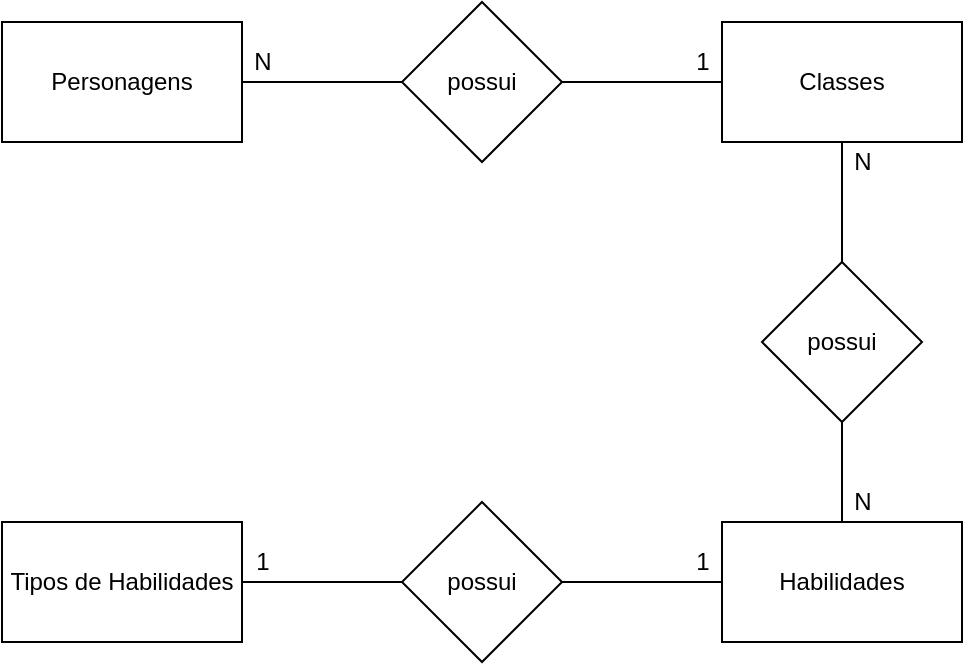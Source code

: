 <mxfile version="14.4.3" type="device"><diagram id="C5RBs43oDa-KdzZeNtuy" name="Page-1"><mxGraphModel dx="868" dy="1651" grid="1" gridSize="10" guides="1" tooltips="1" connect="1" arrows="1" fold="1" page="1" pageScale="1" pageWidth="827" pageHeight="1169" math="0" shadow="0"><root><mxCell id="WIyWlLk6GJQsqaUBKTNV-0"/><mxCell id="WIyWlLk6GJQsqaUBKTNV-1" parent="WIyWlLk6GJQsqaUBKTNV-0"/><mxCell id="3zXzoREwSWZGd9Idr9xd-0" value="Classes" style="rounded=0;whiteSpace=wrap;html=1;" parent="WIyWlLk6GJQsqaUBKTNV-1" vertex="1"><mxGeometry x="400" y="-800" width="120" height="60" as="geometry"/></mxCell><mxCell id="3zXzoREwSWZGd9Idr9xd-1" value="Habilidades" style="rounded=0;whiteSpace=wrap;html=1;" parent="WIyWlLk6GJQsqaUBKTNV-1" vertex="1"><mxGeometry x="400" y="-550" width="120" height="60" as="geometry"/></mxCell><mxCell id="3zXzoREwSWZGd9Idr9xd-3" value="Personagens" style="rounded=0;whiteSpace=wrap;html=1;" parent="WIyWlLk6GJQsqaUBKTNV-1" vertex="1"><mxGeometry x="40" y="-800" width="120" height="60" as="geometry"/></mxCell><mxCell id="3zXzoREwSWZGd9Idr9xd-5" style="edgeStyle=orthogonalEdgeStyle;rounded=0;orthogonalLoop=1;jettySize=auto;html=1;entryX=0;entryY=0.5;entryDx=0;entryDy=0;endArrow=none;endFill=0;" parent="WIyWlLk6GJQsqaUBKTNV-1" source="3zXzoREwSWZGd9Idr9xd-4" target="3zXzoREwSWZGd9Idr9xd-0" edge="1"><mxGeometry relative="1" as="geometry"/></mxCell><mxCell id="3zXzoREwSWZGd9Idr9xd-6" style="edgeStyle=orthogonalEdgeStyle;rounded=0;orthogonalLoop=1;jettySize=auto;html=1;entryX=1;entryY=0.5;entryDx=0;entryDy=0;endArrow=none;endFill=0;" parent="WIyWlLk6GJQsqaUBKTNV-1" source="3zXzoREwSWZGd9Idr9xd-4" target="3zXzoREwSWZGd9Idr9xd-3" edge="1"><mxGeometry relative="1" as="geometry"/></mxCell><mxCell id="3zXzoREwSWZGd9Idr9xd-4" value="possui" style="rhombus;whiteSpace=wrap;html=1;" parent="WIyWlLk6GJQsqaUBKTNV-1" vertex="1"><mxGeometry x="240" y="-810" width="80" height="80" as="geometry"/></mxCell><mxCell id="3zXzoREwSWZGd9Idr9xd-7" value="N" style="text;html=1;align=center;verticalAlign=middle;resizable=0;points=[];autosize=1;" parent="WIyWlLk6GJQsqaUBKTNV-1" vertex="1"><mxGeometry x="160" y="-790" width="20" height="20" as="geometry"/></mxCell><mxCell id="3zXzoREwSWZGd9Idr9xd-8" value="1" style="text;html=1;align=center;verticalAlign=middle;resizable=0;points=[];autosize=1;" parent="WIyWlLk6GJQsqaUBKTNV-1" vertex="1"><mxGeometry x="380" y="-790" width="20" height="20" as="geometry"/></mxCell><mxCell id="4GkZ9uQF4mqX8Wd4zZnG-1" style="edgeStyle=orthogonalEdgeStyle;rounded=0;orthogonalLoop=1;jettySize=auto;html=1;entryX=0.5;entryY=1;entryDx=0;entryDy=0;endArrow=none;endFill=0;" parent="WIyWlLk6GJQsqaUBKTNV-1" source="4GkZ9uQF4mqX8Wd4zZnG-0" target="3zXzoREwSWZGd9Idr9xd-0" edge="1"><mxGeometry relative="1" as="geometry"/></mxCell><mxCell id="4GkZ9uQF4mqX8Wd4zZnG-2" style="edgeStyle=orthogonalEdgeStyle;rounded=0;orthogonalLoop=1;jettySize=auto;html=1;entryX=0.5;entryY=0;entryDx=0;entryDy=0;endArrow=none;endFill=0;" parent="WIyWlLk6GJQsqaUBKTNV-1" source="4GkZ9uQF4mqX8Wd4zZnG-0" target="3zXzoREwSWZGd9Idr9xd-1" edge="1"><mxGeometry relative="1" as="geometry"/></mxCell><mxCell id="4GkZ9uQF4mqX8Wd4zZnG-0" value="possui" style="rhombus;whiteSpace=wrap;html=1;" parent="WIyWlLk6GJQsqaUBKTNV-1" vertex="1"><mxGeometry x="420" y="-680" width="80" height="80" as="geometry"/></mxCell><mxCell id="4GkZ9uQF4mqX8Wd4zZnG-3" value="N" style="text;html=1;align=center;verticalAlign=middle;resizable=0;points=[];autosize=1;" parent="WIyWlLk6GJQsqaUBKTNV-1" vertex="1"><mxGeometry x="460" y="-740" width="20" height="20" as="geometry"/></mxCell><mxCell id="4GkZ9uQF4mqX8Wd4zZnG-4" value="N" style="text;html=1;align=center;verticalAlign=middle;resizable=0;points=[];autosize=1;" parent="WIyWlLk6GJQsqaUBKTNV-1" vertex="1"><mxGeometry x="460" y="-570" width="20" height="20" as="geometry"/></mxCell><mxCell id="4GkZ9uQF4mqX8Wd4zZnG-5" value="Tipos de Habilidades" style="rounded=0;whiteSpace=wrap;html=1;" parent="WIyWlLk6GJQsqaUBKTNV-1" vertex="1"><mxGeometry x="40" y="-550" width="120" height="60" as="geometry"/></mxCell><mxCell id="4GkZ9uQF4mqX8Wd4zZnG-7" style="edgeStyle=orthogonalEdgeStyle;rounded=0;orthogonalLoop=1;jettySize=auto;html=1;entryX=1;entryY=0.5;entryDx=0;entryDy=0;endArrow=none;endFill=0;" parent="WIyWlLk6GJQsqaUBKTNV-1" source="4GkZ9uQF4mqX8Wd4zZnG-6" target="4GkZ9uQF4mqX8Wd4zZnG-5" edge="1"><mxGeometry relative="1" as="geometry"/></mxCell><mxCell id="4GkZ9uQF4mqX8Wd4zZnG-8" style="edgeStyle=orthogonalEdgeStyle;rounded=0;orthogonalLoop=1;jettySize=auto;html=1;exitX=1;exitY=0.5;exitDx=0;exitDy=0;entryX=0;entryY=0.5;entryDx=0;entryDy=0;endArrow=none;endFill=0;" parent="WIyWlLk6GJQsqaUBKTNV-1" source="4GkZ9uQF4mqX8Wd4zZnG-6" target="3zXzoREwSWZGd9Idr9xd-1" edge="1"><mxGeometry relative="1" as="geometry"/></mxCell><mxCell id="4GkZ9uQF4mqX8Wd4zZnG-6" value="possui" style="rhombus;whiteSpace=wrap;html=1;" parent="WIyWlLk6GJQsqaUBKTNV-1" vertex="1"><mxGeometry x="240" y="-560" width="80" height="80" as="geometry"/></mxCell><mxCell id="4GkZ9uQF4mqX8Wd4zZnG-9" value="1" style="text;html=1;align=center;verticalAlign=middle;resizable=0;points=[];autosize=1;" parent="WIyWlLk6GJQsqaUBKTNV-1" vertex="1"><mxGeometry x="160" y="-540" width="20" height="20" as="geometry"/></mxCell><mxCell id="4GkZ9uQF4mqX8Wd4zZnG-10" value="1" style="text;html=1;align=center;verticalAlign=middle;resizable=0;points=[];autosize=1;" parent="WIyWlLk6GJQsqaUBKTNV-1" vertex="1"><mxGeometry x="380" y="-540" width="20" height="20" as="geometry"/></mxCell></root></mxGraphModel></diagram></mxfile>